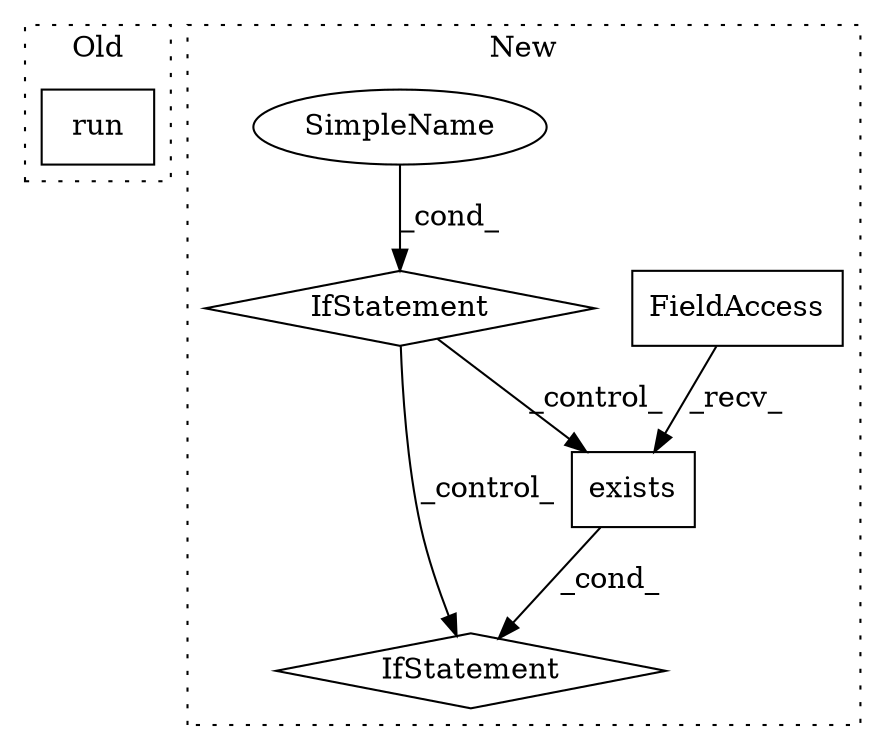 digraph G {
subgraph cluster0 {
1 [label="run" a="32" s="6162,6205" l="4,1" shape="box"];
label = "Old";
style="dotted";
}
subgraph cluster1 {
2 [label="exists" a="32" s="6064,6079" l="7,1" shape="box"];
3 [label="FieldAccess" a="22" s="6056" l="7" shape="box"];
4 [label="IfStatement" a="25" s="5362,5371" l="4,2" shape="diamond"];
5 [label="SimpleName" a="42" s="" l="" shape="ellipse"];
6 [label="IfStatement" a="25" s="6051,6080" l="4,2" shape="diamond"];
label = "New";
style="dotted";
}
2 -> 6 [label="_cond_"];
3 -> 2 [label="_recv_"];
4 -> 2 [label="_control_"];
4 -> 6 [label="_control_"];
5 -> 4 [label="_cond_"];
}